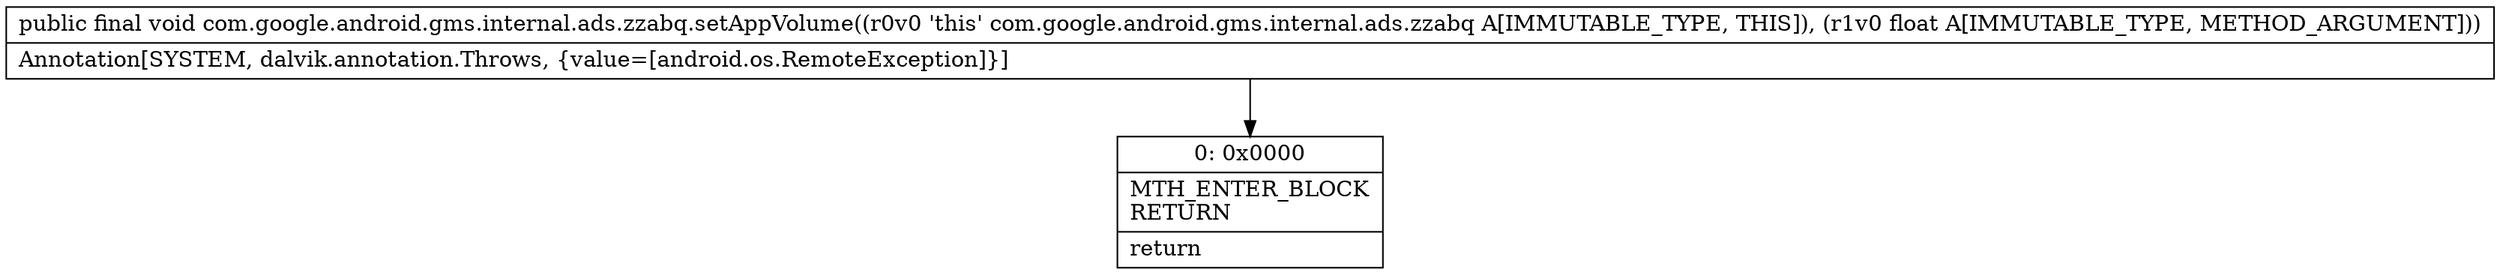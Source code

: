 digraph "CFG forcom.google.android.gms.internal.ads.zzabq.setAppVolume(F)V" {
Node_0 [shape=record,label="{0\:\ 0x0000|MTH_ENTER_BLOCK\lRETURN\l|return\l}"];
MethodNode[shape=record,label="{public final void com.google.android.gms.internal.ads.zzabq.setAppVolume((r0v0 'this' com.google.android.gms.internal.ads.zzabq A[IMMUTABLE_TYPE, THIS]), (r1v0 float A[IMMUTABLE_TYPE, METHOD_ARGUMENT]))  | Annotation[SYSTEM, dalvik.annotation.Throws, \{value=[android.os.RemoteException]\}]\l}"];
MethodNode -> Node_0;
}

